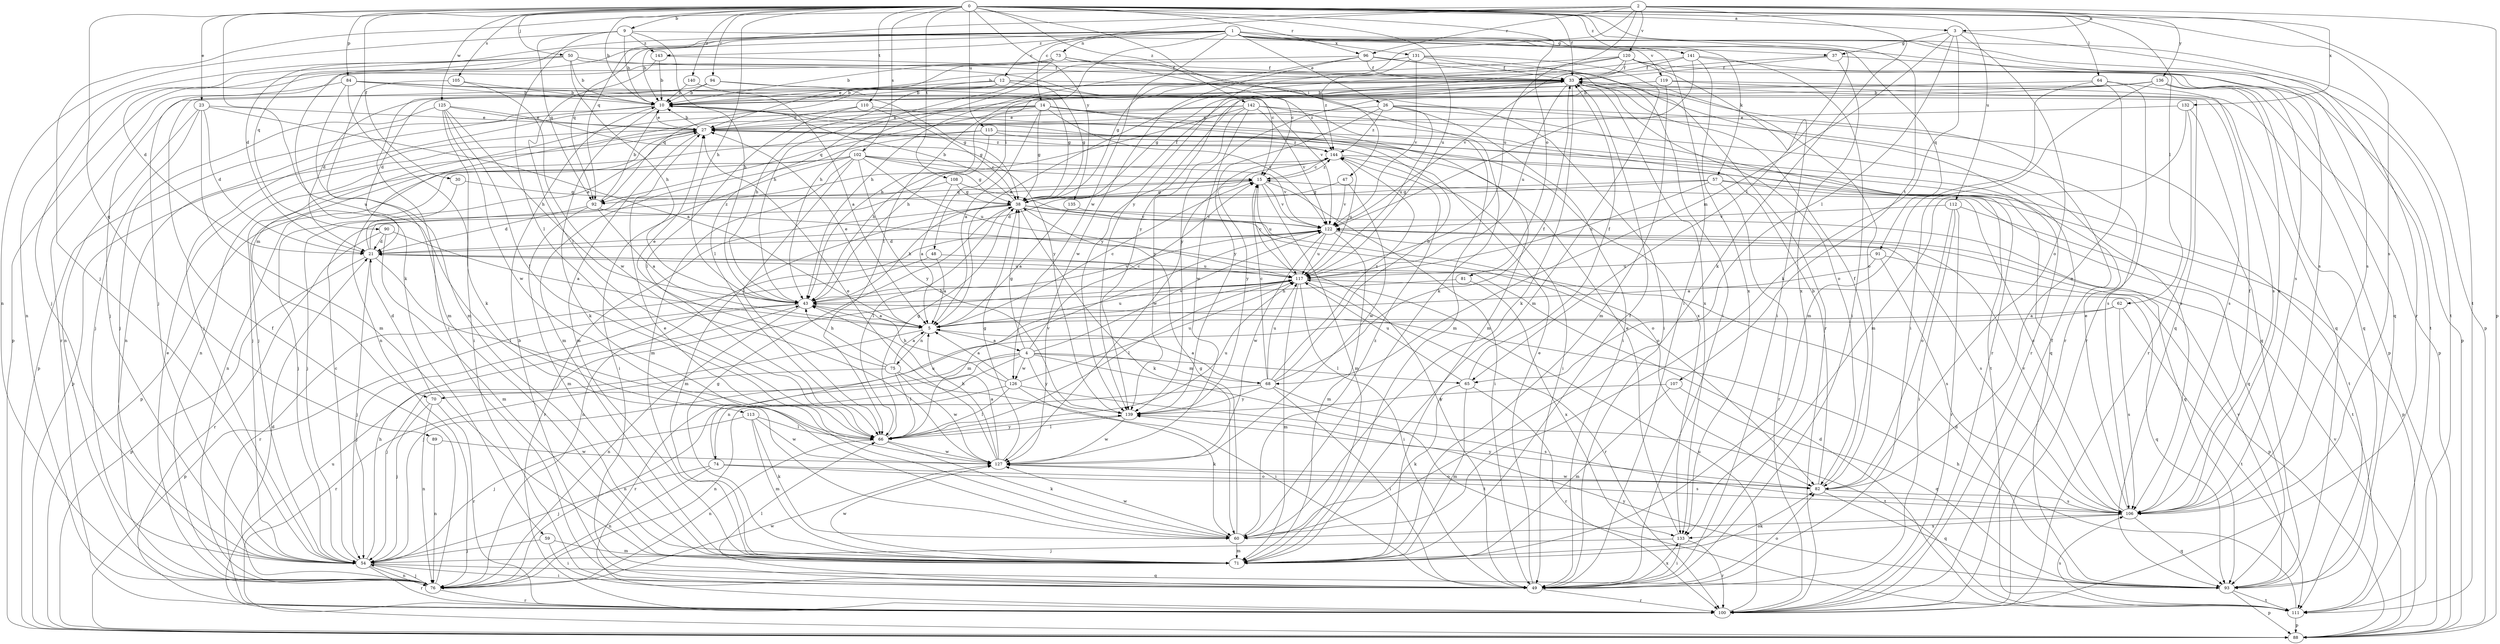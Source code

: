 strict digraph  {
0;
1;
2;
3;
4;
5;
9;
10;
12;
14;
15;
21;
23;
26;
27;
30;
33;
37;
38;
43;
47;
48;
49;
50;
54;
57;
59;
60;
62;
64;
65;
66;
68;
70;
71;
73;
74;
75;
76;
81;
82;
84;
88;
89;
90;
91;
92;
93;
94;
96;
100;
102;
105;
106;
107;
108;
110;
111;
112;
113;
115;
117;
119;
120;
122;
125;
126;
127;
131;
132;
133;
135;
136;
139;
140;
141;
142;
143;
144;
0 -> 3  [label=a];
0 -> 9  [label=b];
0 -> 10  [label=b];
0 -> 23  [label=e];
0 -> 30  [label=f];
0 -> 33  [label=f];
0 -> 43  [label=h];
0 -> 47  [label=i];
0 -> 50  [label=j];
0 -> 62  [label=l];
0 -> 64  [label=l];
0 -> 65  [label=l];
0 -> 81  [label=o];
0 -> 84  [label=p];
0 -> 89  [label=q];
0 -> 94  [label=r];
0 -> 96  [label=r];
0 -> 102  [label=s];
0 -> 105  [label=s];
0 -> 106  [label=s];
0 -> 107  [label=t];
0 -> 108  [label=t];
0 -> 110  [label=t];
0 -> 111  [label=t];
0 -> 112  [label=u];
0 -> 113  [label=u];
0 -> 115  [label=u];
0 -> 117  [label=u];
0 -> 125  [label=w];
0 -> 135  [label=y];
0 -> 140  [label=z];
0 -> 141  [label=z];
0 -> 142  [label=z];
1 -> 10  [label=b];
1 -> 12  [label=c];
1 -> 21  [label=d];
1 -> 26  [label=e];
1 -> 37  [label=g];
1 -> 48  [label=i];
1 -> 49  [label=i];
1 -> 57  [label=k];
1 -> 59  [label=k];
1 -> 73  [label=n];
1 -> 88  [label=p];
1 -> 90  [label=q];
1 -> 91  [label=q];
1 -> 92  [label=q];
1 -> 106  [label=s];
1 -> 111  [label=t];
1 -> 119  [label=v];
1 -> 126  [label=w];
1 -> 131  [label=x];
1 -> 143  [label=z];
2 -> 3  [label=a];
2 -> 14  [label=c];
2 -> 54  [label=j];
2 -> 60  [label=k];
2 -> 88  [label=p];
2 -> 92  [label=q];
2 -> 96  [label=r];
2 -> 117  [label=u];
2 -> 120  [label=v];
2 -> 132  [label=x];
2 -> 136  [label=y];
2 -> 139  [label=y];
3 -> 37  [label=g];
3 -> 60  [label=k];
3 -> 65  [label=l];
3 -> 68  [label=m];
3 -> 82  [label=o];
3 -> 100  [label=r];
4 -> 15  [label=c];
4 -> 38  [label=g];
4 -> 65  [label=l];
4 -> 68  [label=m];
4 -> 70  [label=m];
4 -> 74  [label=n];
4 -> 100  [label=r];
4 -> 111  [label=t];
4 -> 122  [label=v];
4 -> 126  [label=w];
4 -> 139  [label=y];
5 -> 4  [label=a];
5 -> 15  [label=c];
5 -> 27  [label=e];
5 -> 54  [label=j];
5 -> 75  [label=n];
5 -> 117  [label=u];
9 -> 10  [label=b];
9 -> 43  [label=h];
9 -> 66  [label=l];
9 -> 76  [label=n];
9 -> 92  [label=q];
9 -> 106  [label=s];
9 -> 143  [label=z];
10 -> 27  [label=e];
10 -> 60  [label=k];
10 -> 76  [label=n];
10 -> 88  [label=p];
12 -> 10  [label=b];
12 -> 38  [label=g];
12 -> 43  [label=h];
12 -> 49  [label=i];
12 -> 54  [label=j];
12 -> 92  [label=q];
12 -> 144  [label=z];
14 -> 5  [label=a];
14 -> 27  [label=e];
14 -> 38  [label=g];
14 -> 70  [label=m];
14 -> 71  [label=m];
14 -> 76  [label=n];
14 -> 92  [label=q];
14 -> 100  [label=r];
14 -> 106  [label=s];
14 -> 122  [label=v];
15 -> 38  [label=g];
15 -> 49  [label=i];
15 -> 71  [label=m];
15 -> 92  [label=q];
15 -> 117  [label=u];
15 -> 122  [label=v];
15 -> 144  [label=z];
21 -> 27  [label=e];
21 -> 54  [label=j];
21 -> 66  [label=l];
21 -> 88  [label=p];
21 -> 117  [label=u];
21 -> 144  [label=z];
23 -> 5  [label=a];
23 -> 21  [label=d];
23 -> 27  [label=e];
23 -> 54  [label=j];
23 -> 71  [label=m];
23 -> 76  [label=n];
26 -> 27  [label=e];
26 -> 49  [label=i];
26 -> 93  [label=q];
26 -> 106  [label=s];
26 -> 117  [label=u];
26 -> 139  [label=y];
26 -> 144  [label=z];
27 -> 10  [label=b];
27 -> 54  [label=j];
27 -> 71  [label=m];
27 -> 76  [label=n];
27 -> 88  [label=p];
27 -> 144  [label=z];
30 -> 38  [label=g];
30 -> 54  [label=j];
33 -> 10  [label=b];
33 -> 21  [label=d];
33 -> 38  [label=g];
33 -> 43  [label=h];
33 -> 60  [label=k];
33 -> 82  [label=o];
33 -> 100  [label=r];
33 -> 117  [label=u];
33 -> 133  [label=x];
33 -> 139  [label=y];
37 -> 33  [label=f];
37 -> 66  [label=l];
37 -> 111  [label=t];
37 -> 133  [label=x];
38 -> 10  [label=b];
38 -> 33  [label=f];
38 -> 43  [label=h];
38 -> 60  [label=k];
38 -> 66  [label=l];
38 -> 71  [label=m];
38 -> 82  [label=o];
38 -> 93  [label=q];
38 -> 100  [label=r];
38 -> 122  [label=v];
43 -> 5  [label=a];
43 -> 54  [label=j];
43 -> 76  [label=n];
43 -> 88  [label=p];
43 -> 122  [label=v];
47 -> 38  [label=g];
47 -> 122  [label=v];
47 -> 127  [label=w];
48 -> 5  [label=a];
48 -> 100  [label=r];
48 -> 117  [label=u];
49 -> 10  [label=b];
49 -> 27  [label=e];
49 -> 66  [label=l];
49 -> 82  [label=o];
49 -> 100  [label=r];
49 -> 133  [label=x];
50 -> 10  [label=b];
50 -> 15  [label=c];
50 -> 21  [label=d];
50 -> 33  [label=f];
50 -> 43  [label=h];
50 -> 54  [label=j];
50 -> 76  [label=n];
54 -> 15  [label=c];
54 -> 43  [label=h];
54 -> 49  [label=i];
54 -> 76  [label=n];
54 -> 93  [label=q];
54 -> 100  [label=r];
57 -> 21  [label=d];
57 -> 38  [label=g];
57 -> 88  [label=p];
57 -> 93  [label=q];
57 -> 100  [label=r];
57 -> 117  [label=u];
59 -> 49  [label=i];
59 -> 54  [label=j];
59 -> 71  [label=m];
60 -> 27  [label=e];
60 -> 38  [label=g];
60 -> 71  [label=m];
60 -> 127  [label=w];
60 -> 144  [label=z];
62 -> 5  [label=a];
62 -> 54  [label=j];
62 -> 106  [label=s];
62 -> 111  [label=t];
64 -> 10  [label=b];
64 -> 71  [label=m];
64 -> 82  [label=o];
64 -> 100  [label=r];
64 -> 106  [label=s];
65 -> 33  [label=f];
65 -> 60  [label=k];
65 -> 71  [label=m];
65 -> 100  [label=r];
65 -> 117  [label=u];
66 -> 38  [label=g];
66 -> 60  [label=k];
66 -> 76  [label=n];
66 -> 117  [label=u];
66 -> 122  [label=v];
66 -> 127  [label=w];
66 -> 139  [label=y];
68 -> 5  [label=a];
68 -> 10  [label=b];
68 -> 15  [label=c];
68 -> 33  [label=f];
68 -> 49  [label=i];
68 -> 76  [label=n];
68 -> 111  [label=t];
68 -> 117  [label=u];
68 -> 139  [label=y];
68 -> 144  [label=z];
70 -> 21  [label=d];
70 -> 54  [label=j];
70 -> 76  [label=n];
70 -> 100  [label=r];
71 -> 33  [label=f];
71 -> 38  [label=g];
71 -> 82  [label=o];
71 -> 127  [label=w];
73 -> 10  [label=b];
73 -> 15  [label=c];
73 -> 33  [label=f];
73 -> 43  [label=h];
73 -> 54  [label=j];
73 -> 60  [label=k];
73 -> 88  [label=p];
74 -> 54  [label=j];
74 -> 76  [label=n];
74 -> 82  [label=o];
74 -> 106  [label=s];
74 -> 117  [label=u];
75 -> 5  [label=a];
75 -> 27  [label=e];
75 -> 43  [label=h];
75 -> 49  [label=i];
75 -> 66  [label=l];
75 -> 100  [label=r];
75 -> 127  [label=w];
76 -> 21  [label=d];
76 -> 27  [label=e];
76 -> 33  [label=f];
76 -> 54  [label=j];
76 -> 100  [label=r];
76 -> 127  [label=w];
81 -> 43  [label=h];
81 -> 133  [label=x];
82 -> 10  [label=b];
82 -> 33  [label=f];
82 -> 93  [label=q];
82 -> 106  [label=s];
82 -> 127  [label=w];
82 -> 139  [label=y];
84 -> 10  [label=b];
84 -> 38  [label=g];
84 -> 60  [label=k];
84 -> 71  [label=m];
84 -> 93  [label=q];
84 -> 100  [label=r];
88 -> 117  [label=u];
88 -> 122  [label=v];
89 -> 76  [label=n];
89 -> 127  [label=w];
90 -> 5  [label=a];
90 -> 21  [label=d];
90 -> 71  [label=m];
90 -> 100  [label=r];
91 -> 5  [label=a];
91 -> 88  [label=p];
91 -> 106  [label=s];
91 -> 117  [label=u];
92 -> 5  [label=a];
92 -> 10  [label=b];
92 -> 21  [label=d];
92 -> 49  [label=i];
92 -> 71  [label=m];
93 -> 21  [label=d];
93 -> 88  [label=p];
93 -> 111  [label=t];
93 -> 122  [label=v];
93 -> 139  [label=y];
94 -> 10  [label=b];
94 -> 38  [label=g];
94 -> 49  [label=i];
94 -> 122  [label=v];
96 -> 27  [label=e];
96 -> 33  [label=f];
96 -> 38  [label=g];
96 -> 49  [label=i];
96 -> 100  [label=r];
96 -> 127  [label=w];
100 -> 33  [label=f];
100 -> 117  [label=u];
102 -> 15  [label=c];
102 -> 38  [label=g];
102 -> 49  [label=i];
102 -> 66  [label=l];
102 -> 71  [label=m];
102 -> 76  [label=n];
102 -> 88  [label=p];
102 -> 117  [label=u];
102 -> 122  [label=v];
102 -> 139  [label=y];
105 -> 10  [label=b];
105 -> 71  [label=m];
105 -> 127  [label=w];
106 -> 15  [label=c];
106 -> 27  [label=e];
106 -> 33  [label=f];
106 -> 60  [label=k];
106 -> 93  [label=q];
106 -> 122  [label=v];
106 -> 133  [label=x];
107 -> 71  [label=m];
107 -> 93  [label=q];
107 -> 139  [label=y];
108 -> 5  [label=a];
108 -> 38  [label=g];
108 -> 54  [label=j];
108 -> 82  [label=o];
110 -> 27  [label=e];
110 -> 38  [label=g];
110 -> 66  [label=l];
110 -> 133  [label=x];
111 -> 21  [label=d];
111 -> 43  [label=h];
111 -> 88  [label=p];
111 -> 106  [label=s];
112 -> 49  [label=i];
112 -> 82  [label=o];
112 -> 100  [label=r];
112 -> 111  [label=t];
112 -> 122  [label=v];
113 -> 54  [label=j];
113 -> 60  [label=k];
113 -> 66  [label=l];
113 -> 71  [label=m];
113 -> 127  [label=w];
115 -> 43  [label=h];
115 -> 54  [label=j];
115 -> 71  [label=m];
115 -> 93  [label=q];
115 -> 111  [label=t];
115 -> 144  [label=z];
117 -> 15  [label=c];
117 -> 43  [label=h];
117 -> 49  [label=i];
117 -> 66  [label=l];
117 -> 71  [label=m];
117 -> 93  [label=q];
117 -> 100  [label=r];
119 -> 10  [label=b];
119 -> 66  [label=l];
119 -> 71  [label=m];
119 -> 88  [label=p];
119 -> 93  [label=q];
120 -> 5  [label=a];
120 -> 10  [label=b];
120 -> 33  [label=f];
120 -> 43  [label=h];
120 -> 49  [label=i];
120 -> 93  [label=q];
120 -> 106  [label=s];
120 -> 122  [label=v];
122 -> 21  [label=d];
122 -> 71  [label=m];
122 -> 76  [label=n];
122 -> 106  [label=s];
122 -> 117  [label=u];
122 -> 127  [label=w];
125 -> 27  [label=e];
125 -> 43  [label=h];
125 -> 49  [label=i];
125 -> 54  [label=j];
125 -> 66  [label=l];
125 -> 127  [label=w];
125 -> 139  [label=y];
126 -> 5  [label=a];
126 -> 43  [label=h];
126 -> 60  [label=k];
126 -> 66  [label=l];
126 -> 76  [label=n];
126 -> 106  [label=s];
126 -> 117  [label=u];
127 -> 5  [label=a];
127 -> 27  [label=e];
127 -> 38  [label=g];
127 -> 43  [label=h];
127 -> 82  [label=o];
131 -> 33  [label=f];
131 -> 43  [label=h];
131 -> 71  [label=m];
131 -> 82  [label=o];
131 -> 122  [label=v];
131 -> 144  [label=z];
132 -> 27  [label=e];
132 -> 71  [label=m];
132 -> 100  [label=r];
132 -> 106  [label=s];
133 -> 27  [label=e];
133 -> 49  [label=i];
133 -> 54  [label=j];
133 -> 100  [label=r];
135 -> 5  [label=a];
135 -> 122  [label=v];
136 -> 10  [label=b];
136 -> 21  [label=d];
136 -> 49  [label=i];
136 -> 88  [label=p];
136 -> 93  [label=q];
136 -> 106  [label=s];
136 -> 139  [label=y];
139 -> 66  [label=l];
139 -> 127  [label=w];
140 -> 5  [label=a];
140 -> 10  [label=b];
141 -> 33  [label=f];
141 -> 49  [label=i];
141 -> 88  [label=p];
141 -> 122  [label=v];
141 -> 133  [label=x];
141 -> 139  [label=y];
142 -> 27  [label=e];
142 -> 43  [label=h];
142 -> 54  [label=j];
142 -> 71  [label=m];
142 -> 100  [label=r];
142 -> 122  [label=v];
142 -> 127  [label=w];
142 -> 139  [label=y];
143 -> 10  [label=b];
143 -> 33  [label=f];
143 -> 66  [label=l];
144 -> 15  [label=c];
144 -> 49  [label=i];
144 -> 111  [label=t];
144 -> 117  [label=u];
144 -> 127  [label=w];
144 -> 139  [label=y];
}
